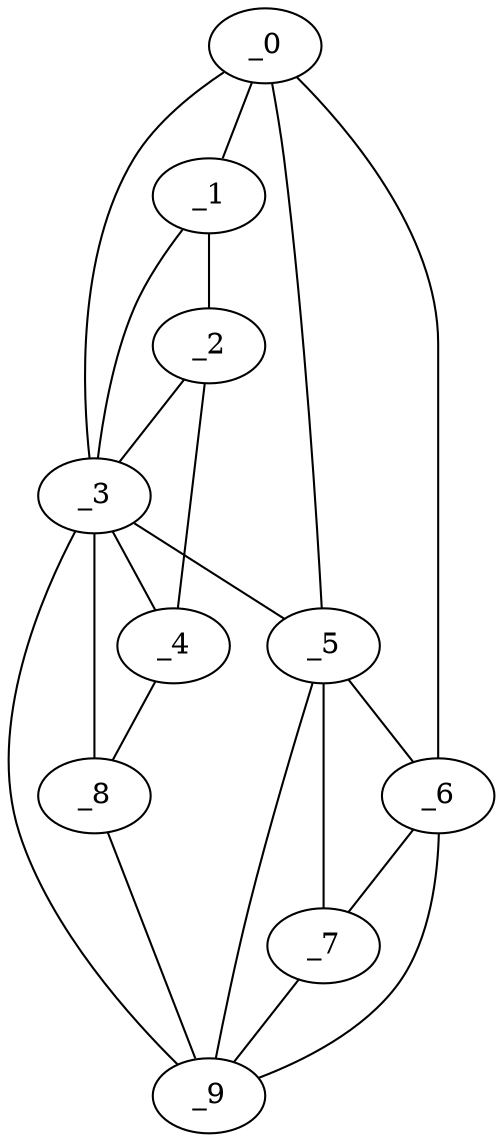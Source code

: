 graph "obj77__190.gxl" {
	_0	 [x=12,
		y=118];
	_1	 [x=14,
		y=75];
	_0 -- _1	 [valence=1];
	_3	 [x=64,
		y=59];
	_0 -- _3	 [valence=1];
	_5	 [x=100,
		y=81];
	_0 -- _5	 [valence=2];
	_6	 [x=112,
		y=125];
	_0 -- _6	 [valence=1];
	_2	 [x=20,
		y=59];
	_1 -- _2	 [valence=1];
	_1 -- _3	 [valence=2];
	_2 -- _3	 [valence=2];
	_4	 [x=67,
		y=9];
	_2 -- _4	 [valence=1];
	_3 -- _4	 [valence=2];
	_3 -- _5	 [valence=2];
	_8	 [x=116,
		y=10];
	_3 -- _8	 [valence=2];
	_9	 [x=118,
		y=66];
	_3 -- _9	 [valence=2];
	_4 -- _8	 [valence=1];
	_5 -- _6	 [valence=2];
	_7	 [x=115,
		y=75];
	_5 -- _7	 [valence=1];
	_5 -- _9	 [valence=2];
	_6 -- _7	 [valence=2];
	_6 -- _9	 [valence=1];
	_7 -- _9	 [valence=2];
	_8 -- _9	 [valence=1];
}
